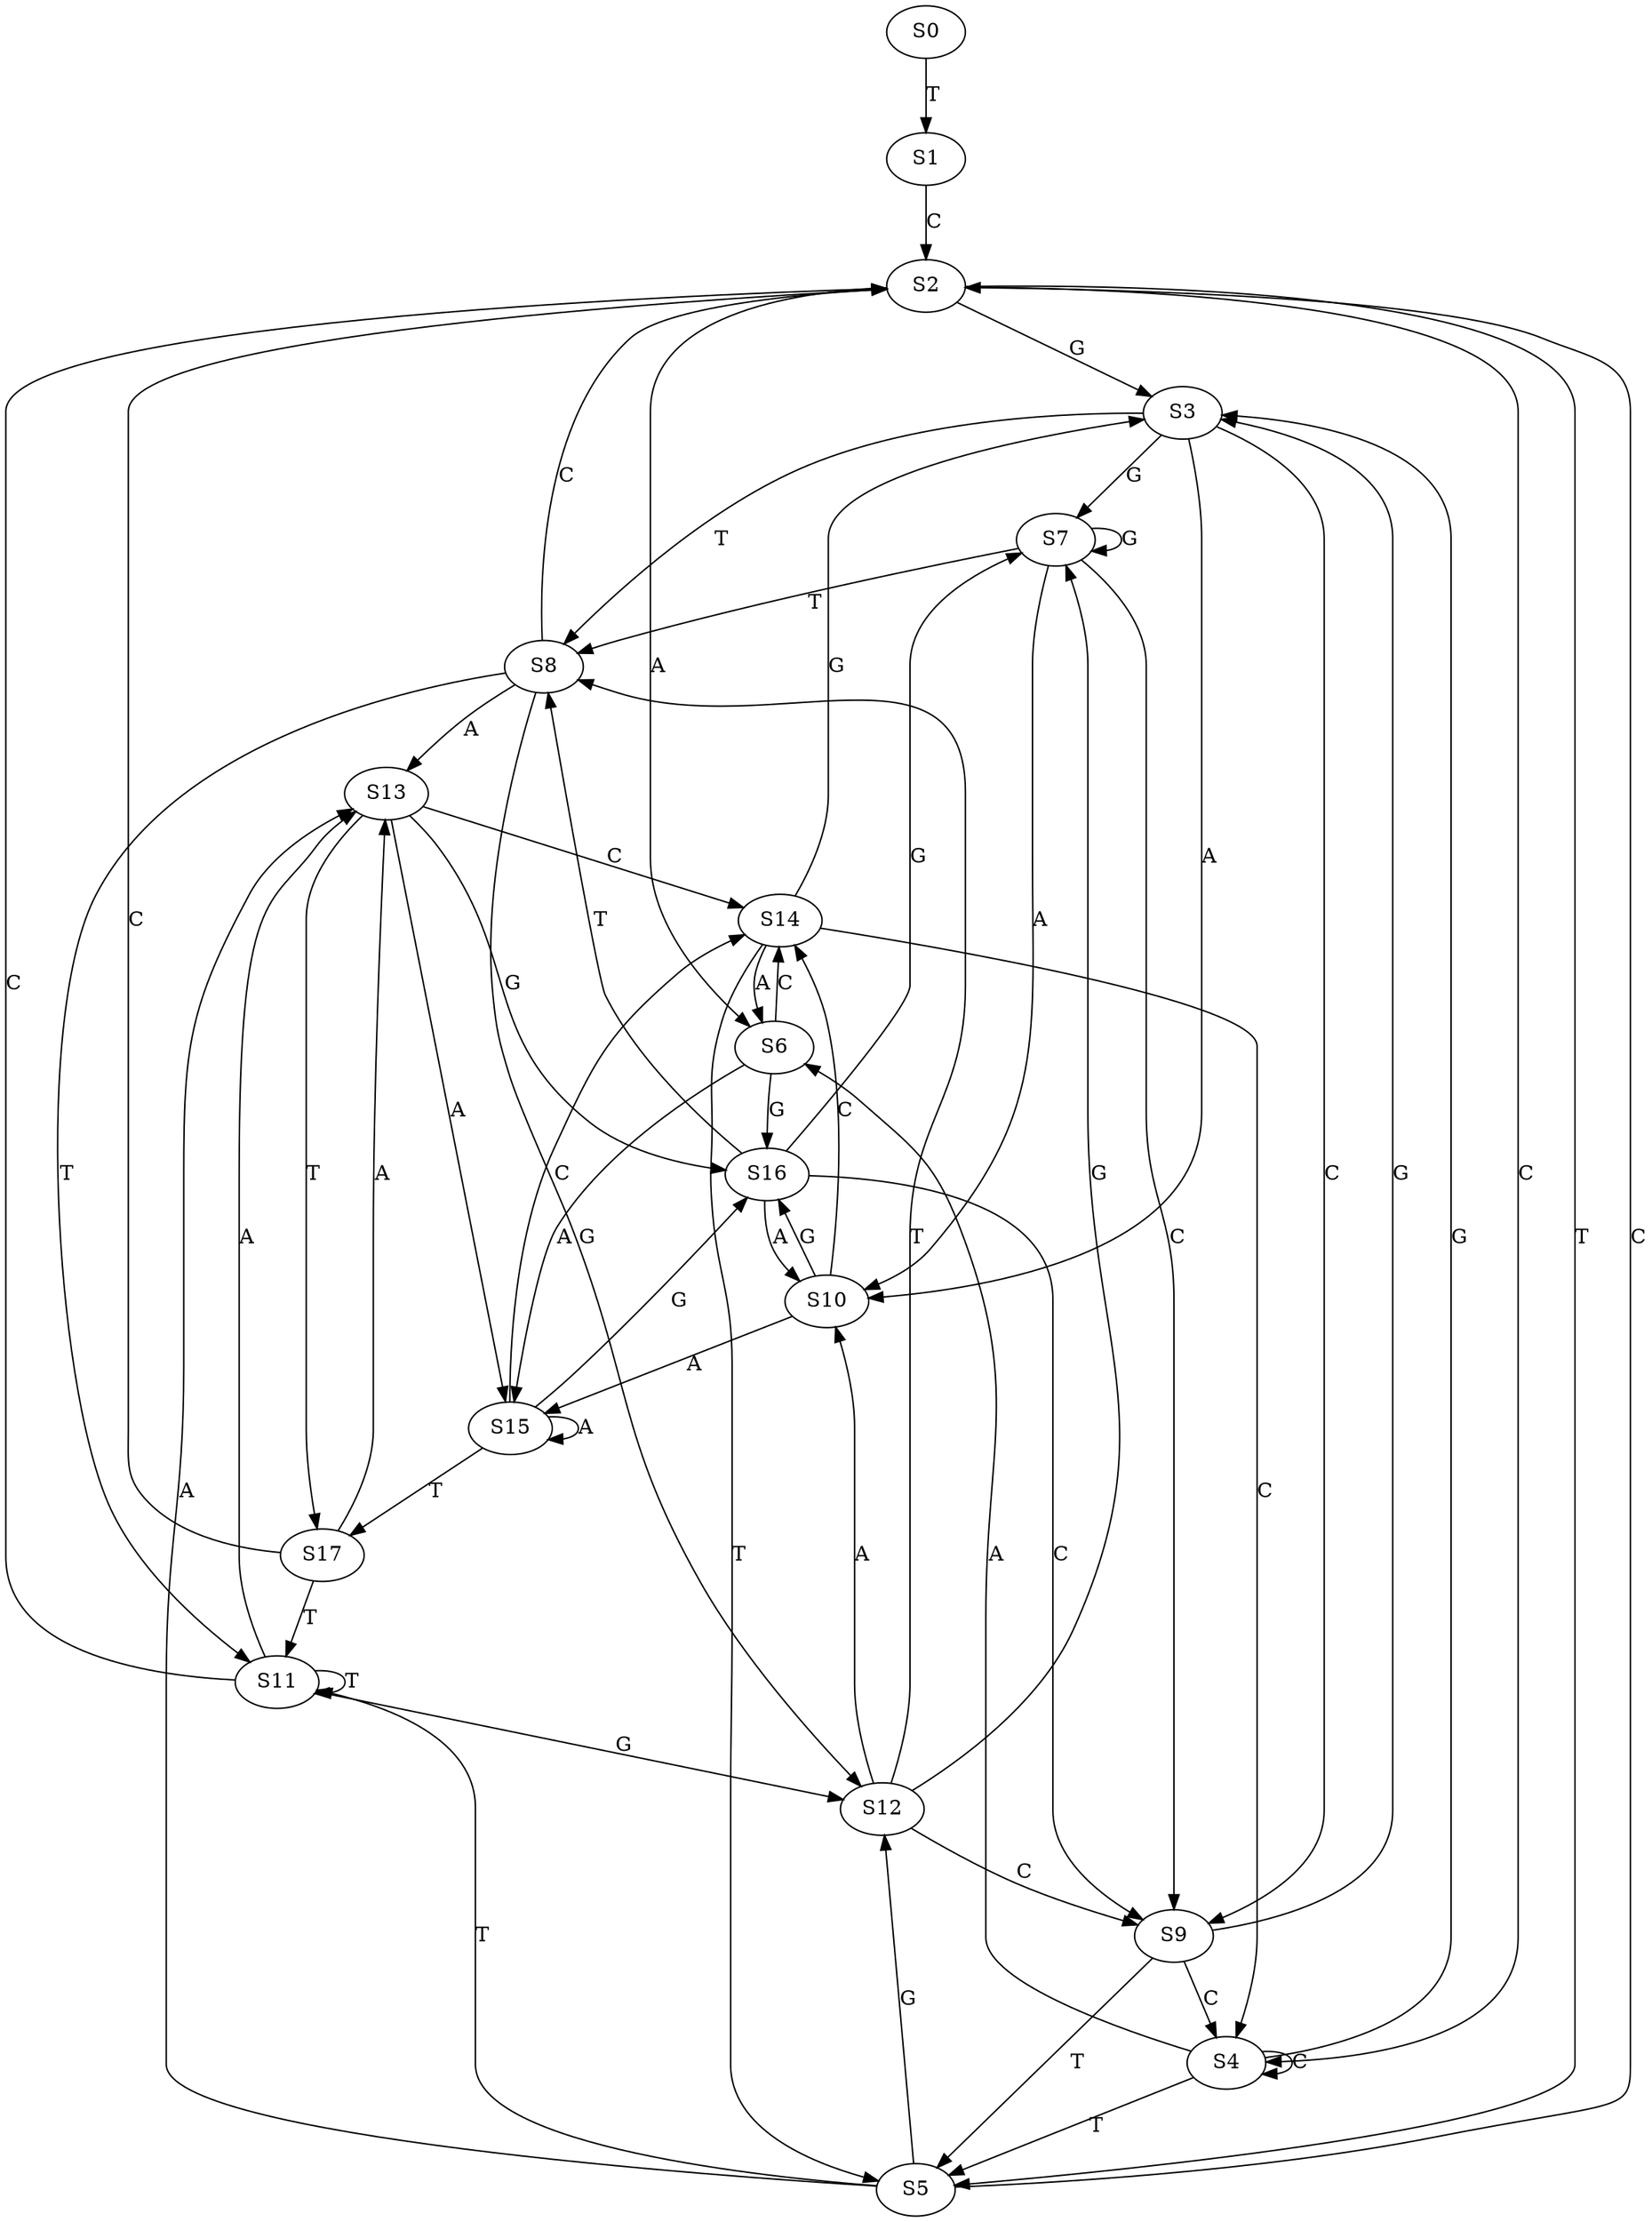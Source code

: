 strict digraph  {
	S0 -> S1 [ label = T ];
	S1 -> S2 [ label = C ];
	S2 -> S3 [ label = G ];
	S2 -> S4 [ label = C ];
	S2 -> S5 [ label = T ];
	S2 -> S6 [ label = A ];
	S3 -> S7 [ label = G ];
	S3 -> S8 [ label = T ];
	S3 -> S9 [ label = C ];
	S3 -> S10 [ label = A ];
	S4 -> S5 [ label = T ];
	S4 -> S6 [ label = A ];
	S4 -> S3 [ label = G ];
	S4 -> S4 [ label = C ];
	S5 -> S11 [ label = T ];
	S5 -> S2 [ label = C ];
	S5 -> S12 [ label = G ];
	S5 -> S13 [ label = A ];
	S6 -> S14 [ label = C ];
	S6 -> S15 [ label = A ];
	S6 -> S16 [ label = G ];
	S7 -> S8 [ label = T ];
	S7 -> S10 [ label = A ];
	S7 -> S7 [ label = G ];
	S7 -> S9 [ label = C ];
	S8 -> S12 [ label = G ];
	S8 -> S2 [ label = C ];
	S8 -> S11 [ label = T ];
	S8 -> S13 [ label = A ];
	S9 -> S5 [ label = T ];
	S9 -> S4 [ label = C ];
	S9 -> S3 [ label = G ];
	S10 -> S15 [ label = A ];
	S10 -> S16 [ label = G ];
	S10 -> S14 [ label = C ];
	S11 -> S2 [ label = C ];
	S11 -> S13 [ label = A ];
	S11 -> S12 [ label = G ];
	S11 -> S11 [ label = T ];
	S12 -> S10 [ label = A ];
	S12 -> S8 [ label = T ];
	S12 -> S9 [ label = C ];
	S12 -> S7 [ label = G ];
	S13 -> S14 [ label = C ];
	S13 -> S15 [ label = A ];
	S13 -> S16 [ label = G ];
	S13 -> S17 [ label = T ];
	S14 -> S5 [ label = T ];
	S14 -> S3 [ label = G ];
	S14 -> S4 [ label = C ];
	S14 -> S6 [ label = A ];
	S15 -> S14 [ label = C ];
	S15 -> S16 [ label = G ];
	S15 -> S15 [ label = A ];
	S15 -> S17 [ label = T ];
	S16 -> S7 [ label = G ];
	S16 -> S10 [ label = A ];
	S16 -> S8 [ label = T ];
	S16 -> S9 [ label = C ];
	S17 -> S2 [ label = C ];
	S17 -> S11 [ label = T ];
	S17 -> S13 [ label = A ];
}
